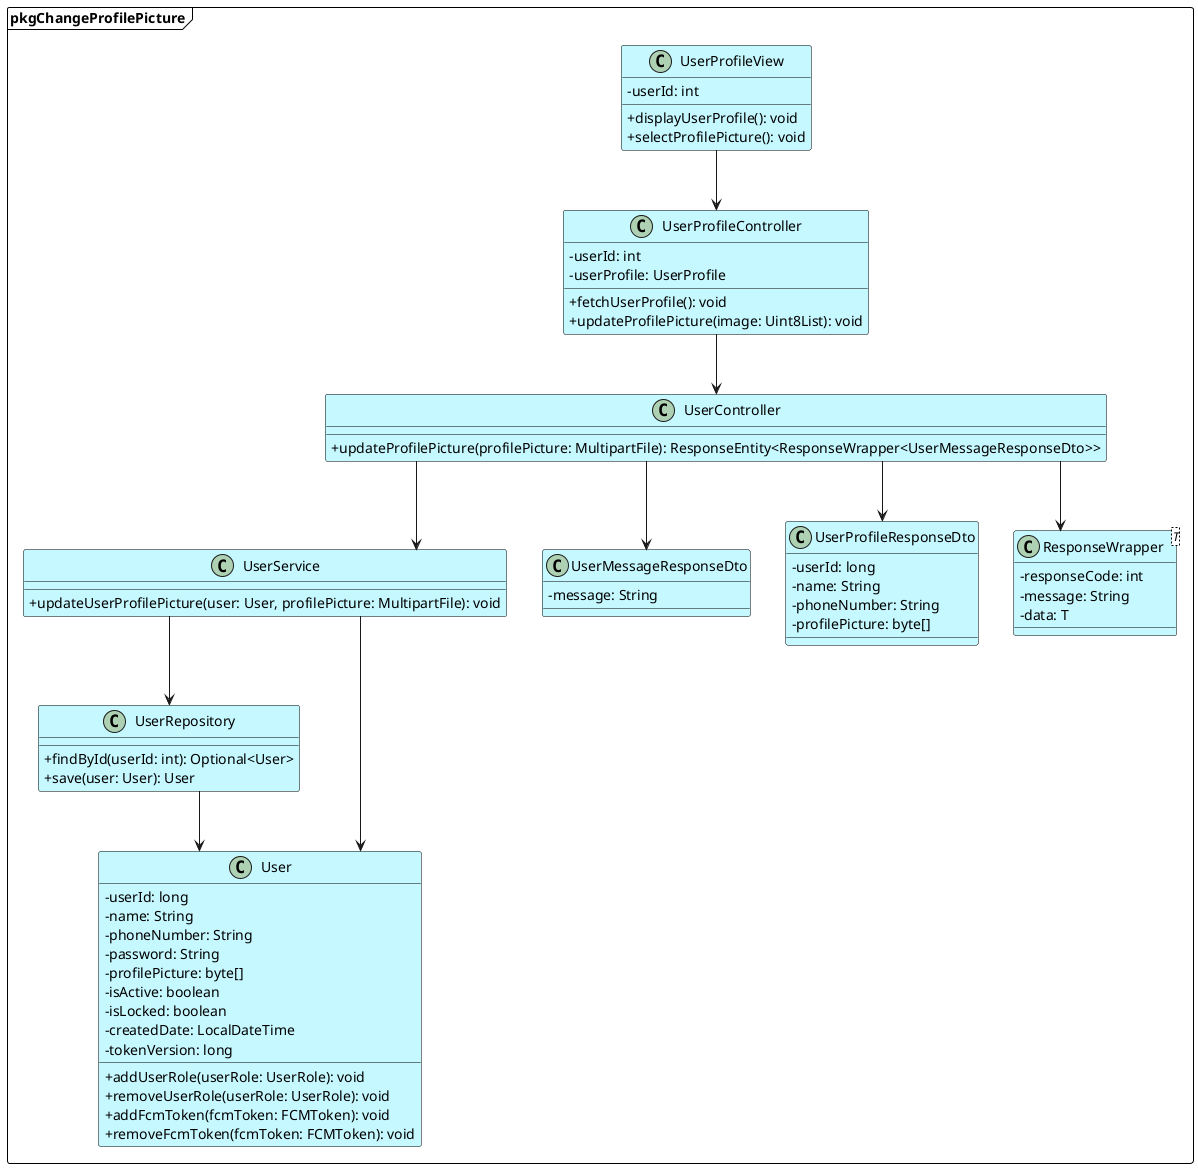 @startuml ChangeProfilePicture
skinparam classAttributeIconSize 0
skinparam linetype ortho

skinparam BackgroundColor #ffffff
skinparam class {
    BackgroundColor #c6f8ff
    BorderColor #000000
}

skinparam package {
    BackgroundColor #ffffff
    BorderColor #000000
}

package pkgChangeProfilePicture <<Frame>>{

        class UserProfileView {
            - userId: int
            + displayUserProfile(): void
            + selectProfilePicture(): void
        }

        class UserProfileController {
            - userId: int
            - userProfile: UserProfile
            + fetchUserProfile(): void
            + updateProfilePicture(image: Uint8List): void
        }

        class UserController {
            + updateProfilePicture(profilePicture: MultipartFile): ResponseEntity<ResponseWrapper<UserMessageResponseDto>>
        }

        class UserService {
            + updateUserProfilePicture(user: User, profilePicture: MultipartFile): void
        }

        class UserRepository {
            + findById(userId: int): Optional<User>
            + save(user: User): User
        }


        class UserMessageResponseDto {
            - message: String
        }

        class UserProfileResponseDto {
            - userId: long
            - name: String
            - phoneNumber: String
            - profilePicture: byte[]
        }

        class ResponseWrapper<T> {
            - responseCode: int
            - message: String
            - data: T
        }
    

        class User {
            - userId: long
            - name: String
            - phoneNumber: String
            - password: String
            - profilePicture: byte[]
            - isActive: boolean
            - isLocked: boolean
            - createdDate: LocalDateTime
            - tokenVersion: long
            + addUserRole(userRole: UserRole): void
            + removeUserRole(userRole: UserRole): void
            + addFcmToken(fcmToken: FCMToken): void
            + removeFcmToken(fcmToken: FCMToken): void
        }

    UserProfileView --> UserProfileController
    UserProfileController --> UserController
    UserController --> UserService
    UserService --> UserRepository
    UserController --> UserMessageResponseDto
    UserController --> UserProfileResponseDto
    UserController --> ResponseWrapper
    UserService --> User
    UserRepository --> User


}

@enduml